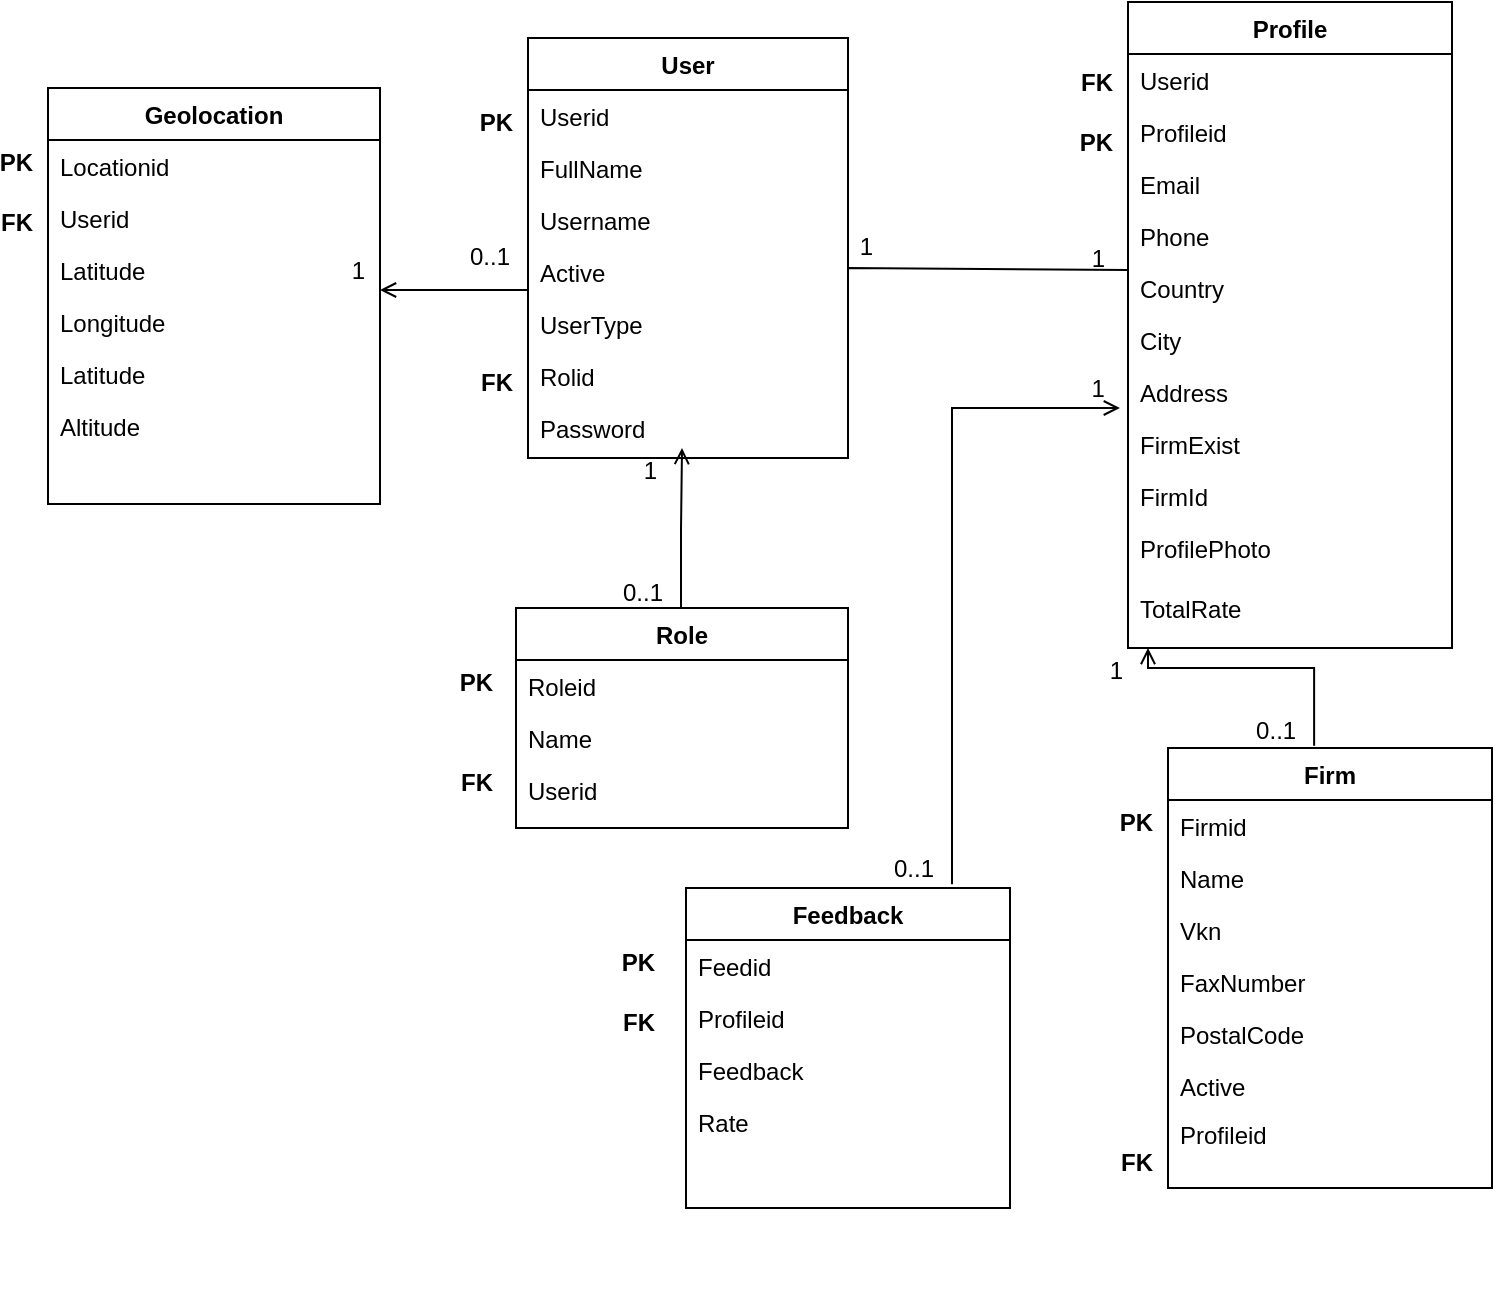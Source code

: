 <mxfile version="21.1.4" type="github">
  <diagram id="C5RBs43oDa-KdzZeNtuy" name="Page-1">
    <mxGraphModel dx="1434" dy="796" grid="1" gridSize="10" guides="1" tooltips="1" connect="1" arrows="1" fold="1" page="1" pageScale="1" pageWidth="827" pageHeight="1169" math="0" shadow="0">
      <root>
        <mxCell id="WIyWlLk6GJQsqaUBKTNV-0" />
        <mxCell id="WIyWlLk6GJQsqaUBKTNV-1" parent="WIyWlLk6GJQsqaUBKTNV-0" />
        <mxCell id="zkfFHV4jXpPFQw0GAbJ--0" value="User" style="swimlane;fontStyle=1;align=center;verticalAlign=top;childLayout=stackLayout;horizontal=1;startSize=26;horizontalStack=0;resizeParent=1;resizeLast=0;collapsible=1;marginBottom=0;rounded=0;shadow=0;strokeWidth=1;" parent="WIyWlLk6GJQsqaUBKTNV-1" vertex="1">
          <mxGeometry x="270" y="125" width="160" height="210" as="geometry">
            <mxRectangle x="220" y="120" width="160" height="26" as="alternateBounds" />
          </mxGeometry>
        </mxCell>
        <mxCell id="zkfFHV4jXpPFQw0GAbJ--1" value="Userid" style="text;align=left;verticalAlign=top;spacingLeft=4;spacingRight=4;overflow=hidden;rotatable=0;points=[[0,0.5],[1,0.5]];portConstraint=eastwest;" parent="zkfFHV4jXpPFQw0GAbJ--0" vertex="1">
          <mxGeometry y="26" width="160" height="26" as="geometry" />
        </mxCell>
        <mxCell id="zkfFHV4jXpPFQw0GAbJ--2" value="FullName" style="text;align=left;verticalAlign=top;spacingLeft=4;spacingRight=4;overflow=hidden;rotatable=0;points=[[0,0.5],[1,0.5]];portConstraint=eastwest;rounded=0;shadow=0;html=0;" parent="zkfFHV4jXpPFQw0GAbJ--0" vertex="1">
          <mxGeometry y="52" width="160" height="26" as="geometry" />
        </mxCell>
        <mxCell id="ejQWLitr5bQr_qlBw3bp-0" value="Username" style="text;align=left;verticalAlign=top;spacingLeft=4;spacingRight=4;overflow=hidden;rotatable=0;points=[[0,0.5],[1,0.5]];portConstraint=eastwest;rounded=0;shadow=0;html=0;" parent="zkfFHV4jXpPFQw0GAbJ--0" vertex="1">
          <mxGeometry y="78" width="160" height="26" as="geometry" />
        </mxCell>
        <mxCell id="ejQWLitr5bQr_qlBw3bp-1" value="Active" style="text;align=left;verticalAlign=top;spacingLeft=4;spacingRight=4;overflow=hidden;rotatable=0;points=[[0,0.5],[1,0.5]];portConstraint=eastwest;rounded=0;shadow=0;html=0;" parent="zkfFHV4jXpPFQw0GAbJ--0" vertex="1">
          <mxGeometry y="104" width="160" height="26" as="geometry" />
        </mxCell>
        <mxCell id="ejQWLitr5bQr_qlBw3bp-2" value="UserType" style="text;align=left;verticalAlign=top;spacingLeft=4;spacingRight=4;overflow=hidden;rotatable=0;points=[[0,0.5],[1,0.5]];portConstraint=eastwest;rounded=0;shadow=0;html=0;" parent="zkfFHV4jXpPFQw0GAbJ--0" vertex="1">
          <mxGeometry y="130" width="160" height="26" as="geometry" />
        </mxCell>
        <mxCell id="2PJVfq2_dcwGlEco9c8U-3" value="Rolid" style="text;align=left;verticalAlign=top;spacingLeft=4;spacingRight=4;overflow=hidden;rotatable=0;points=[[0,0.5],[1,0.5]];portConstraint=eastwest;rounded=0;shadow=0;html=0;" vertex="1" parent="zkfFHV4jXpPFQw0GAbJ--0">
          <mxGeometry y="156" width="160" height="26" as="geometry" />
        </mxCell>
        <mxCell id="2PJVfq2_dcwGlEco9c8U-8" value="Password" style="text;align=left;verticalAlign=top;spacingLeft=4;spacingRight=4;overflow=hidden;rotatable=0;points=[[0,0.5],[1,0.5]];portConstraint=eastwest;rounded=0;shadow=0;html=0;" vertex="1" parent="zkfFHV4jXpPFQw0GAbJ--0">
          <mxGeometry y="182" width="160" height="26" as="geometry" />
        </mxCell>
        <mxCell id="zkfFHV4jXpPFQw0GAbJ--6" value="Firm" style="swimlane;fontStyle=1;align=center;verticalAlign=top;childLayout=stackLayout;horizontal=1;startSize=26;horizontalStack=0;resizeParent=1;resizeLast=0;collapsible=1;marginBottom=0;rounded=0;shadow=0;strokeWidth=1;" parent="WIyWlLk6GJQsqaUBKTNV-1" vertex="1">
          <mxGeometry x="590" y="480" width="162" height="220" as="geometry">
            <mxRectangle x="130" y="380" width="160" height="26" as="alternateBounds" />
          </mxGeometry>
        </mxCell>
        <mxCell id="zkfFHV4jXpPFQw0GAbJ--7" value="Firmid" style="text;align=left;verticalAlign=top;spacingLeft=4;spacingRight=4;overflow=hidden;rotatable=0;points=[[0,0.5],[1,0.5]];portConstraint=eastwest;" parent="zkfFHV4jXpPFQw0GAbJ--6" vertex="1">
          <mxGeometry y="26" width="162" height="26" as="geometry" />
        </mxCell>
        <mxCell id="zkfFHV4jXpPFQw0GAbJ--8" value="Name" style="text;align=left;verticalAlign=top;spacingLeft=4;spacingRight=4;overflow=hidden;rotatable=0;points=[[0,0.5],[1,0.5]];portConstraint=eastwest;rounded=0;shadow=0;html=0;" parent="zkfFHV4jXpPFQw0GAbJ--6" vertex="1">
          <mxGeometry y="52" width="162" height="26" as="geometry" />
        </mxCell>
        <mxCell id="2PJVfq2_dcwGlEco9c8U-6" value="Vkn" style="text;align=left;verticalAlign=top;spacingLeft=4;spacingRight=4;overflow=hidden;rotatable=0;points=[[0,0.5],[1,0.5]];portConstraint=eastwest;rounded=0;shadow=0;html=0;" vertex="1" parent="zkfFHV4jXpPFQw0GAbJ--6">
          <mxGeometry y="78" width="162" height="26" as="geometry" />
        </mxCell>
        <mxCell id="2PJVfq2_dcwGlEco9c8U-16" value="FaxNumber" style="text;align=left;verticalAlign=top;spacingLeft=4;spacingRight=4;overflow=hidden;rotatable=0;points=[[0,0.5],[1,0.5]];portConstraint=eastwest;rounded=0;shadow=0;html=0;" vertex="1" parent="zkfFHV4jXpPFQw0GAbJ--6">
          <mxGeometry y="104" width="162" height="26" as="geometry" />
        </mxCell>
        <mxCell id="2PJVfq2_dcwGlEco9c8U-17" value="PostalCode" style="text;align=left;verticalAlign=top;spacingLeft=4;spacingRight=4;overflow=hidden;rotatable=0;points=[[0,0.5],[1,0.5]];portConstraint=eastwest;rounded=0;shadow=0;html=0;" vertex="1" parent="zkfFHV4jXpPFQw0GAbJ--6">
          <mxGeometry y="130" width="162" height="26" as="geometry" />
        </mxCell>
        <mxCell id="2PJVfq2_dcwGlEco9c8U-18" value="Active" style="text;align=left;verticalAlign=top;spacingLeft=4;spacingRight=4;overflow=hidden;rotatable=0;points=[[0,0.5],[1,0.5]];portConstraint=eastwest;rounded=0;shadow=0;html=0;" vertex="1" parent="zkfFHV4jXpPFQw0GAbJ--6">
          <mxGeometry y="156" width="162" height="24" as="geometry" />
        </mxCell>
        <mxCell id="2PJVfq2_dcwGlEco9c8U-53" value="Profileid" style="text;align=left;verticalAlign=top;spacingLeft=4;spacingRight=4;overflow=hidden;rotatable=0;points=[[0,0.5],[1,0.5]];portConstraint=eastwest;rounded=0;shadow=0;html=0;" vertex="1" parent="zkfFHV4jXpPFQw0GAbJ--6">
          <mxGeometry y="180" width="162" height="26" as="geometry" />
        </mxCell>
        <mxCell id="zkfFHV4jXpPFQw0GAbJ--13" value="Role" style="swimlane;fontStyle=1;align=center;verticalAlign=top;childLayout=stackLayout;horizontal=1;startSize=26;horizontalStack=0;resizeParent=1;resizeLast=0;collapsible=1;marginBottom=0;rounded=0;shadow=0;strokeWidth=1;" parent="WIyWlLk6GJQsqaUBKTNV-1" vertex="1">
          <mxGeometry x="264" y="410" width="166" height="110" as="geometry">
            <mxRectangle x="340" y="380" width="170" height="26" as="alternateBounds" />
          </mxGeometry>
        </mxCell>
        <mxCell id="zkfFHV4jXpPFQw0GAbJ--14" value="Roleid" style="text;align=left;verticalAlign=top;spacingLeft=4;spacingRight=4;overflow=hidden;rotatable=0;points=[[0,0.5],[1,0.5]];portConstraint=eastwest;" parent="zkfFHV4jXpPFQw0GAbJ--13" vertex="1">
          <mxGeometry y="26" width="166" height="26" as="geometry" />
        </mxCell>
        <mxCell id="2PJVfq2_dcwGlEco9c8U-2" value="Name" style="text;align=left;verticalAlign=top;spacingLeft=4;spacingRight=4;overflow=hidden;rotatable=0;points=[[0,0.5],[1,0.5]];portConstraint=eastwest;" vertex="1" parent="zkfFHV4jXpPFQw0GAbJ--13">
          <mxGeometry y="52" width="166" height="26" as="geometry" />
        </mxCell>
        <mxCell id="2PJVfq2_dcwGlEco9c8U-57" value="Userid" style="text;align=left;verticalAlign=top;spacingLeft=4;spacingRight=4;overflow=hidden;rotatable=0;points=[[0,0.5],[1,0.5]];portConstraint=eastwest;" vertex="1" parent="zkfFHV4jXpPFQw0GAbJ--13">
          <mxGeometry y="78" width="166" height="26" as="geometry" />
        </mxCell>
        <mxCell id="zkfFHV4jXpPFQw0GAbJ--17" value="Profile" style="swimlane;fontStyle=1;align=center;verticalAlign=top;childLayout=stackLayout;horizontal=1;startSize=26;horizontalStack=0;resizeParent=1;resizeLast=0;collapsible=1;marginBottom=0;rounded=0;shadow=0;strokeWidth=1;" parent="WIyWlLk6GJQsqaUBKTNV-1" vertex="1">
          <mxGeometry x="570" y="107" width="162" height="323" as="geometry">
            <mxRectangle x="550" y="140" width="160" height="26" as="alternateBounds" />
          </mxGeometry>
        </mxCell>
        <mxCell id="zkfFHV4jXpPFQw0GAbJ--18" value="Userid" style="text;align=left;verticalAlign=top;spacingLeft=4;spacingRight=4;overflow=hidden;rotatable=0;points=[[0,0.5],[1,0.5]];portConstraint=eastwest;" parent="zkfFHV4jXpPFQw0GAbJ--17" vertex="1">
          <mxGeometry y="26" width="162" height="26" as="geometry" />
        </mxCell>
        <mxCell id="zkfFHV4jXpPFQw0GAbJ--19" value="Profileid" style="text;align=left;verticalAlign=top;spacingLeft=4;spacingRight=4;overflow=hidden;rotatable=0;points=[[0,0.5],[1,0.5]];portConstraint=eastwest;rounded=0;shadow=0;html=0;" parent="zkfFHV4jXpPFQw0GAbJ--17" vertex="1">
          <mxGeometry y="52" width="162" height="26" as="geometry" />
        </mxCell>
        <mxCell id="zkfFHV4jXpPFQw0GAbJ--20" value="Email" style="text;align=left;verticalAlign=top;spacingLeft=4;spacingRight=4;overflow=hidden;rotatable=0;points=[[0,0.5],[1,0.5]];portConstraint=eastwest;rounded=0;shadow=0;html=0;" parent="zkfFHV4jXpPFQw0GAbJ--17" vertex="1">
          <mxGeometry y="78" width="162" height="26" as="geometry" />
        </mxCell>
        <mxCell id="zkfFHV4jXpPFQw0GAbJ--21" value="Phone" style="text;align=left;verticalAlign=top;spacingLeft=4;spacingRight=4;overflow=hidden;rotatable=0;points=[[0,0.5],[1,0.5]];portConstraint=eastwest;rounded=0;shadow=0;html=0;" parent="zkfFHV4jXpPFQw0GAbJ--17" vertex="1">
          <mxGeometry y="104" width="162" height="26" as="geometry" />
        </mxCell>
        <mxCell id="zkfFHV4jXpPFQw0GAbJ--22" value="Country" style="text;align=left;verticalAlign=top;spacingLeft=4;spacingRight=4;overflow=hidden;rotatable=0;points=[[0,0.5],[1,0.5]];portConstraint=eastwest;rounded=0;shadow=0;html=0;" parent="zkfFHV4jXpPFQw0GAbJ--17" vertex="1">
          <mxGeometry y="130" width="162" height="26" as="geometry" />
        </mxCell>
        <mxCell id="zkfFHV4jXpPFQw0GAbJ--24" value="City" style="text;align=left;verticalAlign=top;spacingLeft=4;spacingRight=4;overflow=hidden;rotatable=0;points=[[0,0.5],[1,0.5]];portConstraint=eastwest;" parent="zkfFHV4jXpPFQw0GAbJ--17" vertex="1">
          <mxGeometry y="156" width="162" height="26" as="geometry" />
        </mxCell>
        <mxCell id="zkfFHV4jXpPFQw0GAbJ--25" value="Address" style="text;align=left;verticalAlign=top;spacingLeft=4;spacingRight=4;overflow=hidden;rotatable=0;points=[[0,0.5],[1,0.5]];portConstraint=eastwest;" parent="zkfFHV4jXpPFQw0GAbJ--17" vertex="1">
          <mxGeometry y="182" width="162" height="26" as="geometry" />
        </mxCell>
        <mxCell id="2PJVfq2_dcwGlEco9c8U-4" value="FirmExist" style="text;align=left;verticalAlign=top;spacingLeft=4;spacingRight=4;overflow=hidden;rotatable=0;points=[[0,0.5],[1,0.5]];portConstraint=eastwest;" vertex="1" parent="zkfFHV4jXpPFQw0GAbJ--17">
          <mxGeometry y="208" width="162" height="26" as="geometry" />
        </mxCell>
        <mxCell id="2PJVfq2_dcwGlEco9c8U-5" value="FirmId" style="text;align=left;verticalAlign=top;spacingLeft=4;spacingRight=4;overflow=hidden;rotatable=0;points=[[0,0.5],[1,0.5]];portConstraint=eastwest;" vertex="1" parent="zkfFHV4jXpPFQw0GAbJ--17">
          <mxGeometry y="234" width="162" height="26" as="geometry" />
        </mxCell>
        <mxCell id="2PJVfq2_dcwGlEco9c8U-25" value="ProfilePhoto" style="text;align=left;verticalAlign=top;spacingLeft=4;spacingRight=4;overflow=hidden;rotatable=0;points=[[0,0.5],[1,0.5]];portConstraint=eastwest;" vertex="1" parent="zkfFHV4jXpPFQw0GAbJ--17">
          <mxGeometry y="260" width="162" height="30" as="geometry" />
        </mxCell>
        <mxCell id="2PJVfq2_dcwGlEco9c8U-63" value="TotalRate" style="text;align=left;verticalAlign=top;spacingLeft=4;spacingRight=4;overflow=hidden;rotatable=0;points=[[0,0.5],[1,0.5]];portConstraint=eastwest;" vertex="1" parent="zkfFHV4jXpPFQw0GAbJ--17">
          <mxGeometry y="290" width="162" height="20" as="geometry" />
        </mxCell>
        <mxCell id="zkfFHV4jXpPFQw0GAbJ--26" value="" style="endArrow=open;shadow=0;strokeWidth=1;rounded=0;endFill=1;edgeStyle=elbowEdgeStyle;elbow=vertical;exitX=0.451;exitY=-0.005;exitDx=0;exitDy=0;exitPerimeter=0;" parent="WIyWlLk6GJQsqaUBKTNV-1" source="zkfFHV4jXpPFQw0GAbJ--6" edge="1">
          <mxGeometry x="0.5" y="41" relative="1" as="geometry">
            <mxPoint x="380" y="192" as="sourcePoint" />
            <mxPoint x="580" y="430" as="targetPoint" />
            <mxPoint x="-40" y="32" as="offset" />
            <Array as="points">
              <mxPoint x="580" y="440" />
            </Array>
          </mxGeometry>
        </mxCell>
        <mxCell id="zkfFHV4jXpPFQw0GAbJ--27" value="0..1" style="resizable=0;align=left;verticalAlign=bottom;labelBackgroundColor=none;fontSize=12;" parent="zkfFHV4jXpPFQw0GAbJ--26" connectable="0" vertex="1">
          <mxGeometry x="-1" relative="1" as="geometry">
            <mxPoint x="-31" y="1" as="offset" />
          </mxGeometry>
        </mxCell>
        <mxCell id="zkfFHV4jXpPFQw0GAbJ--28" value="1" style="resizable=0;align=right;verticalAlign=bottom;labelBackgroundColor=none;fontSize=12;" parent="zkfFHV4jXpPFQw0GAbJ--26" connectable="0" vertex="1">
          <mxGeometry x="1" relative="1" as="geometry">
            <mxPoint x="-11" y="20" as="offset" />
          </mxGeometry>
        </mxCell>
        <mxCell id="2PJVfq2_dcwGlEco9c8U-10" value="" style="endArrow=none;html=1;rounded=0;entryX=0;entryY=0.154;entryDx=0;entryDy=0;entryPerimeter=0;" edge="1" parent="WIyWlLk6GJQsqaUBKTNV-1" target="zkfFHV4jXpPFQw0GAbJ--22">
          <mxGeometry width="50" height="50" relative="1" as="geometry">
            <mxPoint x="430" y="241" as="sourcePoint" />
            <mxPoint x="510" y="240" as="targetPoint" />
            <Array as="points">
              <mxPoint x="430" y="240" />
            </Array>
          </mxGeometry>
        </mxCell>
        <mxCell id="2PJVfq2_dcwGlEco9c8U-11" value="1" style="resizable=0;align=right;verticalAlign=bottom;labelBackgroundColor=none;fontSize=12;" connectable="0" vertex="1" parent="WIyWlLk6GJQsqaUBKTNV-1">
          <mxGeometry x="430" y="230.002" as="geometry">
            <mxPoint x="14" y="8" as="offset" />
          </mxGeometry>
        </mxCell>
        <mxCell id="2PJVfq2_dcwGlEco9c8U-12" value="1" style="resizable=0;align=right;verticalAlign=bottom;labelBackgroundColor=none;fontSize=12;" connectable="0" vertex="1" parent="WIyWlLk6GJQsqaUBKTNV-1">
          <mxGeometry x="460" y="260.002" as="geometry">
            <mxPoint x="100" y="-16" as="offset" />
          </mxGeometry>
        </mxCell>
        <mxCell id="2PJVfq2_dcwGlEco9c8U-13" value="" style="endArrow=open;shadow=0;strokeWidth=1;rounded=0;endFill=1;edgeStyle=elbowEdgeStyle;elbow=vertical;" edge="1" parent="WIyWlLk6GJQsqaUBKTNV-1">
          <mxGeometry x="0.5" y="41" relative="1" as="geometry">
            <mxPoint x="346.5" y="410" as="sourcePoint" />
            <mxPoint x="347" y="330" as="targetPoint" />
            <mxPoint x="-40" y="32" as="offset" />
            <Array as="points">
              <mxPoint x="345" y="371" />
            </Array>
          </mxGeometry>
        </mxCell>
        <mxCell id="2PJVfq2_dcwGlEco9c8U-14" value="0..1" style="resizable=0;align=left;verticalAlign=bottom;labelBackgroundColor=none;fontSize=12;" connectable="0" vertex="1" parent="2PJVfq2_dcwGlEco9c8U-13">
          <mxGeometry x="-1" relative="1" as="geometry">
            <mxPoint x="-31" y="1" as="offset" />
          </mxGeometry>
        </mxCell>
        <mxCell id="2PJVfq2_dcwGlEco9c8U-15" value="1" style="resizable=0;align=right;verticalAlign=bottom;labelBackgroundColor=none;fontSize=12;" connectable="0" vertex="1" parent="2PJVfq2_dcwGlEco9c8U-13">
          <mxGeometry x="1" relative="1" as="geometry">
            <mxPoint x="-11" y="20" as="offset" />
          </mxGeometry>
        </mxCell>
        <mxCell id="2PJVfq2_dcwGlEco9c8U-19" value="Geolocation" style="swimlane;fontStyle=1;align=center;verticalAlign=top;childLayout=stackLayout;horizontal=1;startSize=26;horizontalStack=0;resizeParent=1;resizeLast=0;collapsible=1;marginBottom=0;rounded=0;shadow=0;strokeWidth=1;" vertex="1" parent="WIyWlLk6GJQsqaUBKTNV-1">
          <mxGeometry x="30" y="150" width="166" height="208" as="geometry">
            <mxRectangle x="340" y="380" width="170" height="26" as="alternateBounds" />
          </mxGeometry>
        </mxCell>
        <mxCell id="2PJVfq2_dcwGlEco9c8U-58" value="Locationid" style="text;align=left;verticalAlign=top;spacingLeft=4;spacingRight=4;overflow=hidden;rotatable=0;points=[[0,0.5],[1,0.5]];portConstraint=eastwest;" vertex="1" parent="2PJVfq2_dcwGlEco9c8U-19">
          <mxGeometry y="26" width="166" height="26" as="geometry" />
        </mxCell>
        <mxCell id="2PJVfq2_dcwGlEco9c8U-42" value="Userid" style="text;align=left;verticalAlign=top;spacingLeft=4;spacingRight=4;overflow=hidden;rotatable=0;points=[[0,0.5],[1,0.5]];portConstraint=eastwest;" vertex="1" parent="2PJVfq2_dcwGlEco9c8U-19">
          <mxGeometry y="52" width="166" height="26" as="geometry" />
        </mxCell>
        <mxCell id="2PJVfq2_dcwGlEco9c8U-21" value="Latitude" style="text;align=left;verticalAlign=top;spacingLeft=4;spacingRight=4;overflow=hidden;rotatable=0;points=[[0,0.5],[1,0.5]];portConstraint=eastwest;" vertex="1" parent="2PJVfq2_dcwGlEco9c8U-19">
          <mxGeometry y="78" width="166" height="26" as="geometry" />
        </mxCell>
        <mxCell id="2PJVfq2_dcwGlEco9c8U-22" value="Longitude" style="text;align=left;verticalAlign=top;spacingLeft=4;spacingRight=4;overflow=hidden;rotatable=0;points=[[0,0.5],[1,0.5]];portConstraint=eastwest;" vertex="1" parent="2PJVfq2_dcwGlEco9c8U-19">
          <mxGeometry y="104" width="166" height="26" as="geometry" />
        </mxCell>
        <mxCell id="2PJVfq2_dcwGlEco9c8U-23" value="Latitude" style="text;align=left;verticalAlign=top;spacingLeft=4;spacingRight=4;overflow=hidden;rotatable=0;points=[[0,0.5],[1,0.5]];portConstraint=eastwest;" vertex="1" parent="2PJVfq2_dcwGlEco9c8U-19">
          <mxGeometry y="130" width="166" height="26" as="geometry" />
        </mxCell>
        <mxCell id="2PJVfq2_dcwGlEco9c8U-24" value="Altitude" style="text;align=left;verticalAlign=top;spacingLeft=4;spacingRight=4;overflow=hidden;rotatable=0;points=[[0,0.5],[1,0.5]];portConstraint=eastwest;" vertex="1" parent="2PJVfq2_dcwGlEco9c8U-19">
          <mxGeometry y="156" width="166" height="26" as="geometry" />
        </mxCell>
        <mxCell id="2PJVfq2_dcwGlEco9c8U-27" value="" style="endArrow=open;shadow=0;strokeWidth=1;rounded=0;endFill=1;edgeStyle=elbowEdgeStyle;elbow=vertical;exitX=0;exitY=0.5;exitDx=0;exitDy=0;" edge="1" parent="WIyWlLk6GJQsqaUBKTNV-1" source="ejQWLitr5bQr_qlBw3bp-1">
          <mxGeometry x="0.5" y="41" relative="1" as="geometry">
            <mxPoint x="210" y="290" as="sourcePoint" />
            <mxPoint x="196" y="251" as="targetPoint" />
            <mxPoint x="-40" y="32" as="offset" />
            <Array as="points">
              <mxPoint x="208.5" y="251" />
            </Array>
          </mxGeometry>
        </mxCell>
        <mxCell id="2PJVfq2_dcwGlEco9c8U-28" value="0..1" style="resizable=0;align=left;verticalAlign=bottom;labelBackgroundColor=none;fontSize=12;" connectable="0" vertex="1" parent="2PJVfq2_dcwGlEco9c8U-27">
          <mxGeometry x="-1" relative="1" as="geometry">
            <mxPoint x="-31" y="1" as="offset" />
          </mxGeometry>
        </mxCell>
        <mxCell id="2PJVfq2_dcwGlEco9c8U-29" value="1" style="resizable=0;align=right;verticalAlign=bottom;labelBackgroundColor=none;fontSize=12;" connectable="0" vertex="1" parent="2PJVfq2_dcwGlEco9c8U-27">
          <mxGeometry x="1" relative="1" as="geometry">
            <mxPoint x="-6" y="-1" as="offset" />
          </mxGeometry>
        </mxCell>
        <mxCell id="2PJVfq2_dcwGlEco9c8U-31" value="Feedback" style="swimlane;fontStyle=1;align=center;verticalAlign=top;childLayout=stackLayout;horizontal=1;startSize=26;horizontalStack=0;resizeParent=1;resizeLast=0;collapsible=1;marginBottom=0;rounded=0;shadow=0;strokeWidth=1;" vertex="1" parent="WIyWlLk6GJQsqaUBKTNV-1">
          <mxGeometry x="349" y="550" width="162" height="160" as="geometry">
            <mxRectangle x="130" y="380" width="160" height="26" as="alternateBounds" />
          </mxGeometry>
        </mxCell>
        <mxCell id="2PJVfq2_dcwGlEco9c8U-32" value="Feedid" style="text;align=left;verticalAlign=top;spacingLeft=4;spacingRight=4;overflow=hidden;rotatable=0;points=[[0,0.5],[1,0.5]];portConstraint=eastwest;" vertex="1" parent="2PJVfq2_dcwGlEco9c8U-31">
          <mxGeometry y="26" width="162" height="26" as="geometry" />
        </mxCell>
        <mxCell id="2PJVfq2_dcwGlEco9c8U-54" value="Profileid" style="text;align=left;verticalAlign=top;spacingLeft=4;spacingRight=4;overflow=hidden;rotatable=0;points=[[0,0.5],[1,0.5]];portConstraint=eastwest;rounded=0;shadow=0;html=0;" vertex="1" parent="2PJVfq2_dcwGlEco9c8U-31">
          <mxGeometry y="52" width="162" height="26" as="geometry" />
        </mxCell>
        <mxCell id="2PJVfq2_dcwGlEco9c8U-34" value="Feedback" style="text;align=left;verticalAlign=top;spacingLeft=4;spacingRight=4;overflow=hidden;rotatable=0;points=[[0,0.5],[1,0.5]];portConstraint=eastwest;rounded=0;shadow=0;html=0;" vertex="1" parent="2PJVfq2_dcwGlEco9c8U-31">
          <mxGeometry y="78" width="162" height="26" as="geometry" />
        </mxCell>
        <mxCell id="2PJVfq2_dcwGlEco9c8U-35" value="Rate" style="text;align=left;verticalAlign=top;spacingLeft=4;spacingRight=4;overflow=hidden;rotatable=0;points=[[0,0.5],[1,0.5]];portConstraint=eastwest;rounded=0;shadow=0;html=0;" vertex="1" parent="2PJVfq2_dcwGlEco9c8U-31">
          <mxGeometry y="104" width="162" height="26" as="geometry" />
        </mxCell>
        <mxCell id="2PJVfq2_dcwGlEco9c8U-38" value="PK" style="resizable=0;align=right;verticalAlign=bottom;labelBackgroundColor=none;fontSize=12;fontStyle=1" connectable="0" vertex="1" parent="WIyWlLk6GJQsqaUBKTNV-1">
          <mxGeometry x="200" y="260" as="geometry">
            <mxPoint x="-176" y="-64" as="offset" />
          </mxGeometry>
        </mxCell>
        <mxCell id="2PJVfq2_dcwGlEco9c8U-43" value="PK" style="resizable=0;align=right;verticalAlign=bottom;labelBackgroundColor=none;fontSize=12;fontStyle=1" connectable="0" vertex="1" parent="WIyWlLk6GJQsqaUBKTNV-1">
          <mxGeometry x="440" y="240" as="geometry">
            <mxPoint x="-176" y="-64" as="offset" />
          </mxGeometry>
        </mxCell>
        <mxCell id="2PJVfq2_dcwGlEco9c8U-44" value="PK" style="resizable=0;align=right;verticalAlign=bottom;labelBackgroundColor=none;fontSize=12;fontStyle=1" connectable="0" vertex="1" parent="WIyWlLk6GJQsqaUBKTNV-1">
          <mxGeometry x="740" y="250" as="geometry">
            <mxPoint x="-176" y="-64" as="offset" />
          </mxGeometry>
        </mxCell>
        <mxCell id="2PJVfq2_dcwGlEco9c8U-45" value="PK" style="resizable=0;align=right;verticalAlign=bottom;labelBackgroundColor=none;fontSize=12;fontStyle=1" connectable="0" vertex="1" parent="WIyWlLk6GJQsqaUBKTNV-1">
          <mxGeometry x="760" y="590" as="geometry">
            <mxPoint x="-176" y="-64" as="offset" />
          </mxGeometry>
        </mxCell>
        <mxCell id="2PJVfq2_dcwGlEco9c8U-46" value="PK" style="resizable=0;align=right;verticalAlign=bottom;labelBackgroundColor=none;fontSize=12;fontStyle=1" connectable="0" vertex="1" parent="WIyWlLk6GJQsqaUBKTNV-1">
          <mxGeometry x="430" y="520" as="geometry">
            <mxPoint x="-176" y="-64" as="offset" />
          </mxGeometry>
        </mxCell>
        <mxCell id="2PJVfq2_dcwGlEco9c8U-47" value="PK" style="resizable=0;align=right;verticalAlign=bottom;labelBackgroundColor=none;fontSize=12;fontStyle=1" connectable="0" vertex="1" parent="WIyWlLk6GJQsqaUBKTNV-1">
          <mxGeometry x="511" y="660" as="geometry">
            <mxPoint x="-176" y="-64" as="offset" />
          </mxGeometry>
        </mxCell>
        <mxCell id="2PJVfq2_dcwGlEco9c8U-48" value="FK" style="resizable=0;align=right;verticalAlign=bottom;labelBackgroundColor=none;fontSize=12;fontStyle=1" connectable="0" vertex="1" parent="WIyWlLk6GJQsqaUBKTNV-1">
          <mxGeometry x="740" y="220" as="geometry">
            <mxPoint x="-176" y="-64" as="offset" />
          </mxGeometry>
        </mxCell>
        <mxCell id="2PJVfq2_dcwGlEco9c8U-49" value="FK" style="resizable=0;align=right;verticalAlign=bottom;labelBackgroundColor=none;fontSize=12;fontStyle=1" connectable="0" vertex="1" parent="WIyWlLk6GJQsqaUBKTNV-1">
          <mxGeometry x="440" y="370" as="geometry">
            <mxPoint x="-176" y="-64" as="offset" />
          </mxGeometry>
        </mxCell>
        <mxCell id="2PJVfq2_dcwGlEco9c8U-50" value="FK" style="resizable=0;align=right;verticalAlign=bottom;labelBackgroundColor=none;fontSize=12;fontStyle=1" connectable="0" vertex="1" parent="WIyWlLk6GJQsqaUBKTNV-1">
          <mxGeometry x="511" y="690" as="geometry">
            <mxPoint x="-176" y="-64" as="offset" />
          </mxGeometry>
        </mxCell>
        <mxCell id="2PJVfq2_dcwGlEco9c8U-55" value="FK" style="resizable=0;align=right;verticalAlign=bottom;labelBackgroundColor=none;fontSize=12;fontStyle=1" connectable="0" vertex="1" parent="WIyWlLk6GJQsqaUBKTNV-1">
          <mxGeometry x="760" y="760" as="geometry">
            <mxPoint x="-176" y="-64" as="offset" />
          </mxGeometry>
        </mxCell>
        <mxCell id="2PJVfq2_dcwGlEco9c8U-59" value="FK" style="resizable=0;align=right;verticalAlign=bottom;labelBackgroundColor=none;fontSize=12;fontStyle=1" connectable="0" vertex="1" parent="WIyWlLk6GJQsqaUBKTNV-1">
          <mxGeometry x="200" y="290" as="geometry">
            <mxPoint x="-176" y="-64" as="offset" />
          </mxGeometry>
        </mxCell>
        <mxCell id="2PJVfq2_dcwGlEco9c8U-60" value="FK" style="resizable=0;align=right;verticalAlign=bottom;labelBackgroundColor=none;fontSize=12;fontStyle=1" connectable="0" vertex="1" parent="WIyWlLk6GJQsqaUBKTNV-1">
          <mxGeometry x="430" y="570" as="geometry">
            <mxPoint x="-176" y="-64" as="offset" />
          </mxGeometry>
        </mxCell>
        <mxCell id="2PJVfq2_dcwGlEco9c8U-64" value="" style="endArrow=open;shadow=0;strokeWidth=1;rounded=0;endFill=1;edgeStyle=elbowEdgeStyle;elbow=vertical;exitX=0.821;exitY=-0.012;exitDx=0;exitDy=0;exitPerimeter=0;entryX=-0.025;entryY=0.808;entryDx=0;entryDy=0;entryPerimeter=0;" edge="1" parent="WIyWlLk6GJQsqaUBKTNV-1" source="2PJVfq2_dcwGlEco9c8U-31" target="zkfFHV4jXpPFQw0GAbJ--25">
          <mxGeometry x="0.5" y="41" relative="1" as="geometry">
            <mxPoint x="480" y="540" as="sourcePoint" />
            <mxPoint x="550" y="310" as="targetPoint" />
            <mxPoint x="-40" y="32" as="offset" />
            <Array as="points">
              <mxPoint x="482" y="310" />
              <mxPoint x="510" y="310" />
              <mxPoint x="520" y="340" />
            </Array>
          </mxGeometry>
        </mxCell>
        <mxCell id="2PJVfq2_dcwGlEco9c8U-65" value="0..1" style="resizable=0;align=left;verticalAlign=bottom;labelBackgroundColor=none;fontSize=12;" connectable="0" vertex="1" parent="2PJVfq2_dcwGlEco9c8U-64">
          <mxGeometry x="-1" relative="1" as="geometry">
            <mxPoint x="-31" y="1" as="offset" />
          </mxGeometry>
        </mxCell>
        <mxCell id="2PJVfq2_dcwGlEco9c8U-66" value="1" style="resizable=0;align=right;verticalAlign=bottom;labelBackgroundColor=none;fontSize=12;" connectable="0" vertex="1" parent="2PJVfq2_dcwGlEco9c8U-64">
          <mxGeometry x="1" relative="1" as="geometry">
            <mxPoint x="-6" y="-1" as="offset" />
          </mxGeometry>
        </mxCell>
      </root>
    </mxGraphModel>
  </diagram>
</mxfile>
